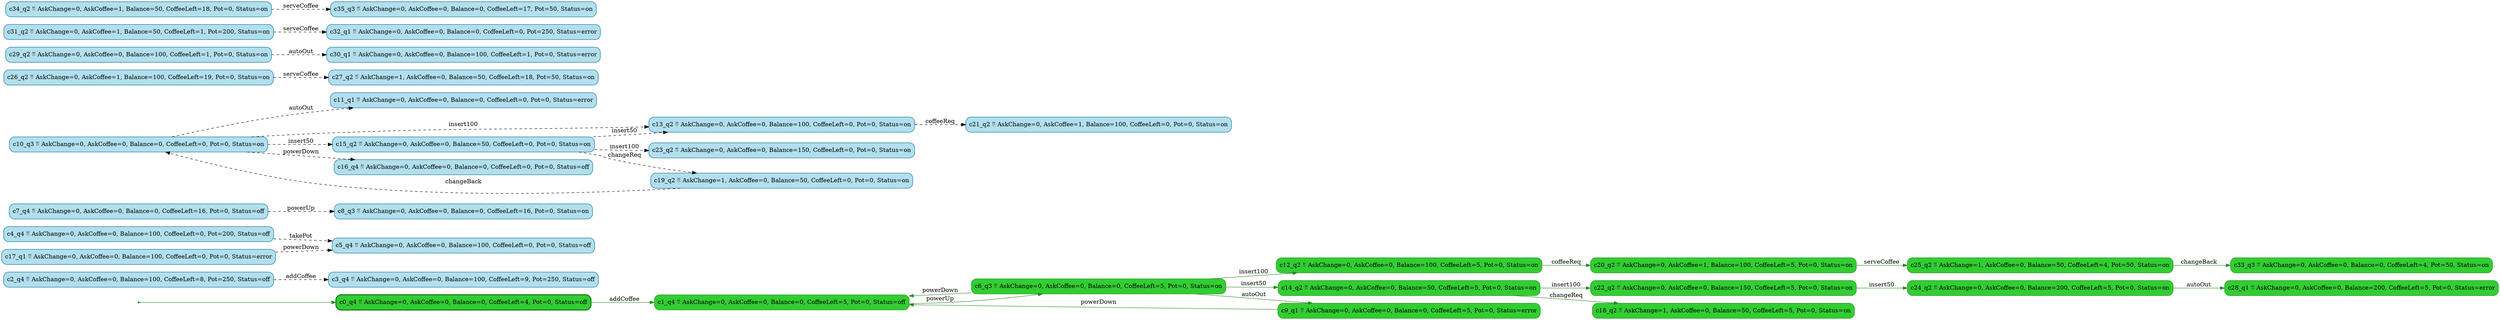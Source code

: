 digraph g {

	rankdir="LR"

	__invisible__[shape="point", color="forestgreen"]
	c0_q4[label="c0_q4 ≝ AskChange=0, AskCoffee=0, Balance=0, CoffeeLeft=4, Pot=0, Status=off", shape="box", style="rounded, filled", color="forestgreen", fillcolor="limegreen", penwidth=3] // Initial
	c1_q4[label="c1_q4 ≝ AskChange=0, AskCoffee=0, Balance=0, CoffeeLeft=5, Pot=0, Status=off", shape="box", style="rounded, filled", color="forestgreen", fillcolor="limegreen"]
	c6_q3[label="c6_q3 ≝ AskChange=0, AskCoffee=0, Balance=0, CoffeeLeft=5, Pot=0, Status=on", shape="box", style="rounded, filled", color="forestgreen", fillcolor="limegreen"]
	c9_q1[label="c9_q1 ≝ AskChange=0, AskCoffee=0, Balance=0, CoffeeLeft=5, Pot=0, Status=error", shape="box", style="rounded, filled", color="forestgreen", fillcolor="limegreen"]
	c12_q2[label="c12_q2 ≝ AskChange=0, AskCoffee=0, Balance=100, CoffeeLeft=5, Pot=0, Status=on", shape="box", style="rounded, filled", color="forestgreen", fillcolor="limegreen"]
	c20_q2[label="c20_q2 ≝ AskChange=0, AskCoffee=1, Balance=100, CoffeeLeft=5, Pot=0, Status=on", shape="box", style="rounded, filled", color="forestgreen", fillcolor="limegreen"]
	c25_q2[label="c25_q2 ≝ AskChange=1, AskCoffee=0, Balance=50, CoffeeLeft=4, Pot=50, Status=on", shape="box", style="rounded, filled", color="forestgreen", fillcolor="limegreen"]
	c33_q3[label="c33_q3 ≝ AskChange=0, AskCoffee=0, Balance=0, CoffeeLeft=4, Pot=50, Status=on", shape="box", style="rounded, filled", color="forestgreen", fillcolor="limegreen"]
	c14_q2[label="c14_q2 ≝ AskChange=0, AskCoffee=0, Balance=50, CoffeeLeft=5, Pot=0, Status=on", shape="box", style="rounded, filled", color="forestgreen", fillcolor="limegreen"]
	c18_q2[label="c18_q2 ≝ AskChange=1, AskCoffee=0, Balance=50, CoffeeLeft=5, Pot=0, Status=on", shape="box", style="rounded, filled", color="forestgreen", fillcolor="limegreen"]
	c22_q2[label="c22_q2 ≝ AskChange=0, AskCoffee=0, Balance=150, CoffeeLeft=5, Pot=0, Status=on", shape="box", style="rounded, filled", color="forestgreen", fillcolor="limegreen"]
	c24_q2[label="c24_q2 ≝ AskChange=0, AskCoffee=0, Balance=200, CoffeeLeft=5, Pot=0, Status=on", shape="box", style="rounded, filled", color="forestgreen", fillcolor="limegreen"]
	c28_q1[label="c28_q1 ≝ AskChange=0, AskCoffee=0, Balance=200, CoffeeLeft=5, Pot=0, Status=error", shape="box", style="rounded, filled", color="forestgreen", fillcolor="limegreen"]
	c2_q4[label="c2_q4 ≝ AskChange=0, AskCoffee=0, Balance=100, CoffeeLeft=8, Pot=250, Status=off", shape="box", style="rounded, filled", color="deepskyblue4", fillcolor="lightblue2"]
	c3_q4[label="c3_q4 ≝ AskChange=0, AskCoffee=0, Balance=100, CoffeeLeft=9, Pot=250, Status=off", shape="box", style="rounded, filled", color="deepskyblue4", fillcolor="lightblue2"]
	c4_q4[label="c4_q4 ≝ AskChange=0, AskCoffee=0, Balance=100, CoffeeLeft=0, Pot=200, Status=off", shape="box", style="rounded, filled", color="deepskyblue4", fillcolor="lightblue2"]
	c5_q4[label="c5_q4 ≝ AskChange=0, AskCoffee=0, Balance=100, CoffeeLeft=0, Pot=0, Status=off", shape="box", style="rounded, filled", color="deepskyblue4", fillcolor="lightblue2"]
	c7_q4[label="c7_q4 ≝ AskChange=0, AskCoffee=0, Balance=0, CoffeeLeft=16, Pot=0, Status=off", shape="box", style="rounded, filled", color="deepskyblue4", fillcolor="lightblue2"]
	c8_q3[label="c8_q3 ≝ AskChange=0, AskCoffee=0, Balance=0, CoffeeLeft=16, Pot=0, Status=on", shape="box", style="rounded, filled", color="deepskyblue4", fillcolor="lightblue2"]
	c10_q3[label="c10_q3 ≝ AskChange=0, AskCoffee=0, Balance=0, CoffeeLeft=0, Pot=0, Status=on", shape="box", style="rounded, filled", color="deepskyblue4", fillcolor="lightblue2"]
	c11_q1[label="c11_q1 ≝ AskChange=0, AskCoffee=0, Balance=0, CoffeeLeft=0, Pot=0, Status=error", shape="box", style="rounded, filled", color="deepskyblue4", fillcolor="lightblue2"]
	c13_q2[label="c13_q2 ≝ AskChange=0, AskCoffee=0, Balance=100, CoffeeLeft=0, Pot=0, Status=on", shape="box", style="rounded, filled", color="deepskyblue4", fillcolor="lightblue2"]
	c15_q2[label="c15_q2 ≝ AskChange=0, AskCoffee=0, Balance=50, CoffeeLeft=0, Pot=0, Status=on", shape="box", style="rounded, filled", color="deepskyblue4", fillcolor="lightblue2"]
	c16_q4[label="c16_q4 ≝ AskChange=0, AskCoffee=0, Balance=0, CoffeeLeft=0, Pot=0, Status=off", shape="box", style="rounded, filled", color="deepskyblue4", fillcolor="lightblue2"]
	c17_q1[label="c17_q1 ≝ AskChange=0, AskCoffee=0, Balance=100, CoffeeLeft=0, Pot=0, Status=error", shape="box", style="rounded, filled", color="deepskyblue4", fillcolor="lightblue2"]
	c19_q2[label="c19_q2 ≝ AskChange=1, AskCoffee=0, Balance=50, CoffeeLeft=0, Pot=0, Status=on", shape="box", style="rounded, filled", color="deepskyblue4", fillcolor="lightblue2"]
	c21_q2[label="c21_q2 ≝ AskChange=0, AskCoffee=1, Balance=100, CoffeeLeft=0, Pot=0, Status=on", shape="box", style="rounded, filled", color="deepskyblue4", fillcolor="lightblue2"]
	c23_q2[label="c23_q2 ≝ AskChange=0, AskCoffee=0, Balance=150, CoffeeLeft=0, Pot=0, Status=on", shape="box", style="rounded, filled", color="deepskyblue4", fillcolor="lightblue2"]
	c26_q2[label="c26_q2 ≝ AskChange=0, AskCoffee=1, Balance=100, CoffeeLeft=19, Pot=0, Status=on", shape="box", style="rounded, filled", color="deepskyblue4", fillcolor="lightblue2"]
	c27_q2[label="c27_q2 ≝ AskChange=1, AskCoffee=0, Balance=50, CoffeeLeft=18, Pot=50, Status=on", shape="box", style="rounded, filled", color="deepskyblue4", fillcolor="lightblue2"]
	c29_q2[label="c29_q2 ≝ AskChange=0, AskCoffee=0, Balance=100, CoffeeLeft=1, Pot=0, Status=on", shape="box", style="rounded, filled", color="deepskyblue4", fillcolor="lightblue2"]
	c30_q1[label="c30_q1 ≝ AskChange=0, AskCoffee=0, Balance=100, CoffeeLeft=1, Pot=0, Status=error", shape="box", style="rounded, filled", color="deepskyblue4", fillcolor="lightblue2"]
	c31_q2[label="c31_q2 ≝ AskChange=0, AskCoffee=1, Balance=50, CoffeeLeft=1, Pot=200, Status=on", shape="box", style="rounded, filled", color="deepskyblue4", fillcolor="lightblue2"]
	c32_q1[label="c32_q1 ≝ AskChange=0, AskCoffee=0, Balance=0, CoffeeLeft=0, Pot=250, Status=error", shape="box", style="rounded, filled", color="deepskyblue4", fillcolor="lightblue2"]
	c34_q2[label="c34_q2 ≝ AskChange=0, AskCoffee=1, Balance=50, CoffeeLeft=18, Pot=0, Status=on", shape="box", style="rounded, filled", color="deepskyblue4", fillcolor="lightblue2"]
	c35_q3[label="c35_q3 ≝ AskChange=0, AskCoffee=0, Balance=0, CoffeeLeft=17, Pot=50, Status=on", shape="box", style="rounded, filled", color="deepskyblue4", fillcolor="lightblue2"]

	__invisible__ -> c0_q4[color="forestgreen"]
	c0_q4 -> c1_q4[label="addCoffee", color="forestgreen"]
	c1_q4 -> c6_q3[label="powerUp", color="forestgreen"]
	c6_q3 -> c9_q1[label="autoOut", color="forestgreen"]
	c9_q1 -> c1_q4[label="powerDown", color="forestgreen"]
	c6_q3 -> c12_q2[label="insert100", color="forestgreen"]
	c12_q2 -> c20_q2[label="coffeeReq", color="forestgreen"]
	c20_q2 -> c25_q2[label="serveCoffee", color="forestgreen"]
	c25_q2 -> c33_q3[label="changeBack", color="forestgreen"]
	c6_q3 -> c14_q2[label="insert50", color="forestgreen"]
	c14_q2 -> c18_q2[label="changeReq", color="forestgreen"]
	c14_q2 -> c22_q2[label="insert100", color="forestgreen"]
	c22_q2 -> c24_q2[label="insert50", color="forestgreen"]
	c24_q2 -> c28_q1[label="autoOut", color="forestgreen"]
	c6_q3 -> c1_q4[label="powerDown", color="forestgreen"]
	c2_q4 -> c3_q4[label="addCoffee", color="black", style="dashed"]
	c4_q4 -> c5_q4[label="takePot", color="black", style="dashed"]
	c7_q4 -> c8_q3[label="powerUp", color="black", style="dashed"]
	c10_q3 -> c11_q1[label="autoOut", color="black", style="dashed"]
	c10_q3 -> c13_q2[label="insert100", color="black", style="dashed"]
	c10_q3 -> c15_q2[label="insert50", color="black", style="dashed"]
	c10_q3 -> c16_q4[label="powerDown", color="black", style="dashed"]
	c17_q1 -> c5_q4[label="powerDown", color="black", style="dashed"]
	c15_q2 -> c19_q2[label="changeReq", color="black", style="dashed"]
	c13_q2 -> c21_q2[label="coffeeReq", color="black", style="dashed"]
	c15_q2 -> c23_q2[label="insert100", color="black", style="dashed"]
	c15_q2 -> c13_q2[label="insert50", color="black", style="dashed"]
	c26_q2 -> c27_q2[label="serveCoffee", color="black", style="dashed"]
	c29_q2 -> c30_q1[label="autoOut", color="black", style="dashed"]
	c31_q2 -> c32_q1[label="serveCoffee", color="black", style="dashed"]
	c19_q2 -> c10_q3[label="changeBack", color="black", style="dashed"]
	c34_q2 -> c35_q3[label="serveCoffee", color="black", style="dashed"]

}
